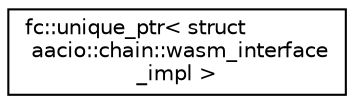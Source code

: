 digraph "Graphical Class Hierarchy"
{
  edge [fontname="Helvetica",fontsize="10",labelfontname="Helvetica",labelfontsize="10"];
  node [fontname="Helvetica",fontsize="10",shape=record];
  rankdir="LR";
  Node0 [label="fc::unique_ptr\< struct\l aacio::chain::wasm_interface\l_impl \>",height=0.2,width=0.4,color="black", fillcolor="white", style="filled",URL="$classfc_1_1unique__ptr.html"];
}
